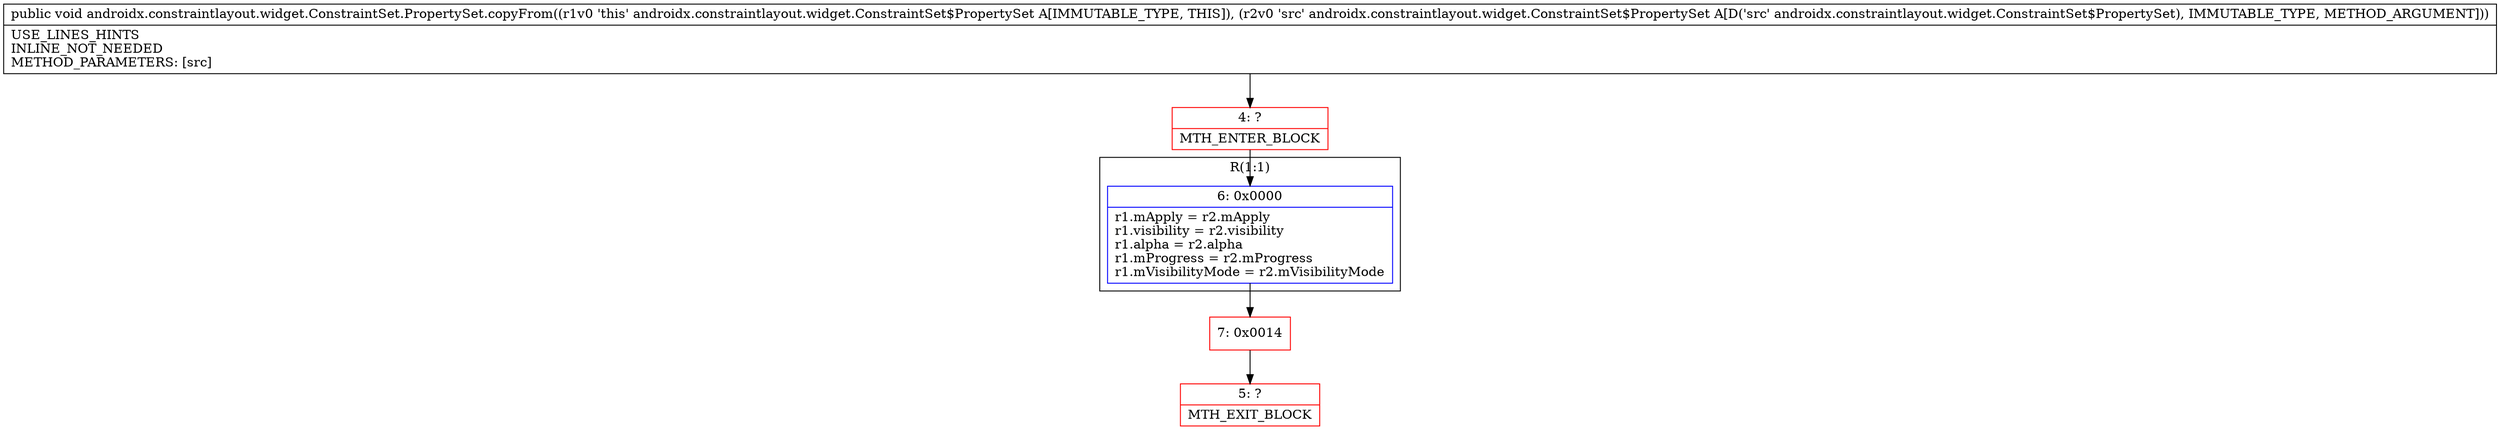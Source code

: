 digraph "CFG forandroidx.constraintlayout.widget.ConstraintSet.PropertySet.copyFrom(Landroidx\/constraintlayout\/widget\/ConstraintSet$PropertySet;)V" {
subgraph cluster_Region_1618558575 {
label = "R(1:1)";
node [shape=record,color=blue];
Node_6 [shape=record,label="{6\:\ 0x0000|r1.mApply = r2.mApply\lr1.visibility = r2.visibility\lr1.alpha = r2.alpha\lr1.mProgress = r2.mProgress\lr1.mVisibilityMode = r2.mVisibilityMode\l}"];
}
Node_4 [shape=record,color=red,label="{4\:\ ?|MTH_ENTER_BLOCK\l}"];
Node_7 [shape=record,color=red,label="{7\:\ 0x0014}"];
Node_5 [shape=record,color=red,label="{5\:\ ?|MTH_EXIT_BLOCK\l}"];
MethodNode[shape=record,label="{public void androidx.constraintlayout.widget.ConstraintSet.PropertySet.copyFrom((r1v0 'this' androidx.constraintlayout.widget.ConstraintSet$PropertySet A[IMMUTABLE_TYPE, THIS]), (r2v0 'src' androidx.constraintlayout.widget.ConstraintSet$PropertySet A[D('src' androidx.constraintlayout.widget.ConstraintSet$PropertySet), IMMUTABLE_TYPE, METHOD_ARGUMENT]))  | USE_LINES_HINTS\lINLINE_NOT_NEEDED\lMETHOD_PARAMETERS: [src]\l}"];
MethodNode -> Node_4;Node_6 -> Node_7;
Node_4 -> Node_6;
Node_7 -> Node_5;
}

